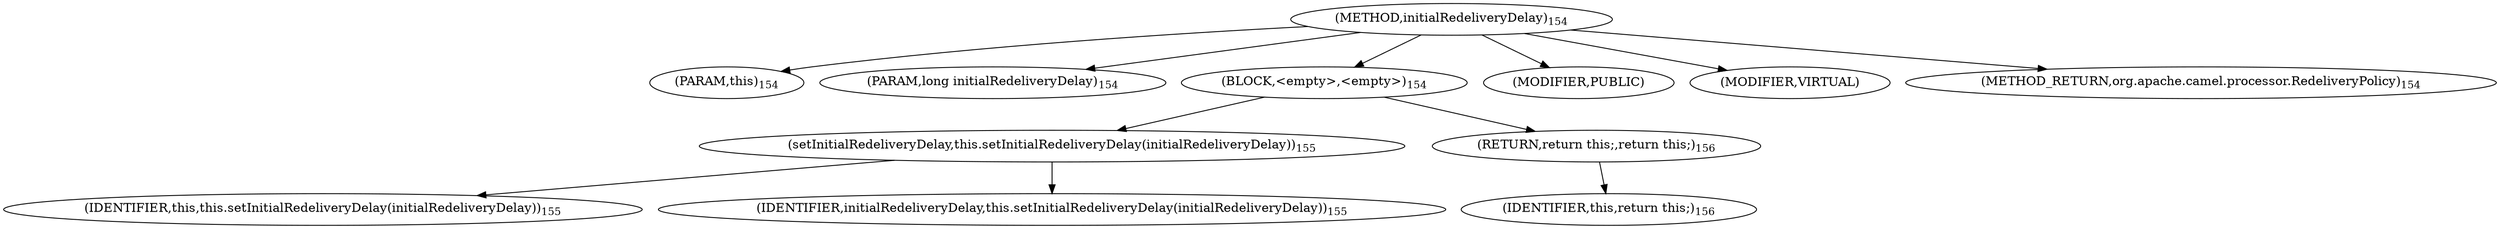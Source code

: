 digraph "initialRedeliveryDelay" {  
"355" [label = <(METHOD,initialRedeliveryDelay)<SUB>154</SUB>> ]
"14" [label = <(PARAM,this)<SUB>154</SUB>> ]
"356" [label = <(PARAM,long initialRedeliveryDelay)<SUB>154</SUB>> ]
"357" [label = <(BLOCK,&lt;empty&gt;,&lt;empty&gt;)<SUB>154</SUB>> ]
"358" [label = <(setInitialRedeliveryDelay,this.setInitialRedeliveryDelay(initialRedeliveryDelay))<SUB>155</SUB>> ]
"13" [label = <(IDENTIFIER,this,this.setInitialRedeliveryDelay(initialRedeliveryDelay))<SUB>155</SUB>> ]
"359" [label = <(IDENTIFIER,initialRedeliveryDelay,this.setInitialRedeliveryDelay(initialRedeliveryDelay))<SUB>155</SUB>> ]
"360" [label = <(RETURN,return this;,return this;)<SUB>156</SUB>> ]
"15" [label = <(IDENTIFIER,this,return this;)<SUB>156</SUB>> ]
"361" [label = <(MODIFIER,PUBLIC)> ]
"362" [label = <(MODIFIER,VIRTUAL)> ]
"363" [label = <(METHOD_RETURN,org.apache.camel.processor.RedeliveryPolicy)<SUB>154</SUB>> ]
  "355" -> "14" 
  "355" -> "356" 
  "355" -> "357" 
  "355" -> "361" 
  "355" -> "362" 
  "355" -> "363" 
  "357" -> "358" 
  "357" -> "360" 
  "358" -> "13" 
  "358" -> "359" 
  "360" -> "15" 
}
